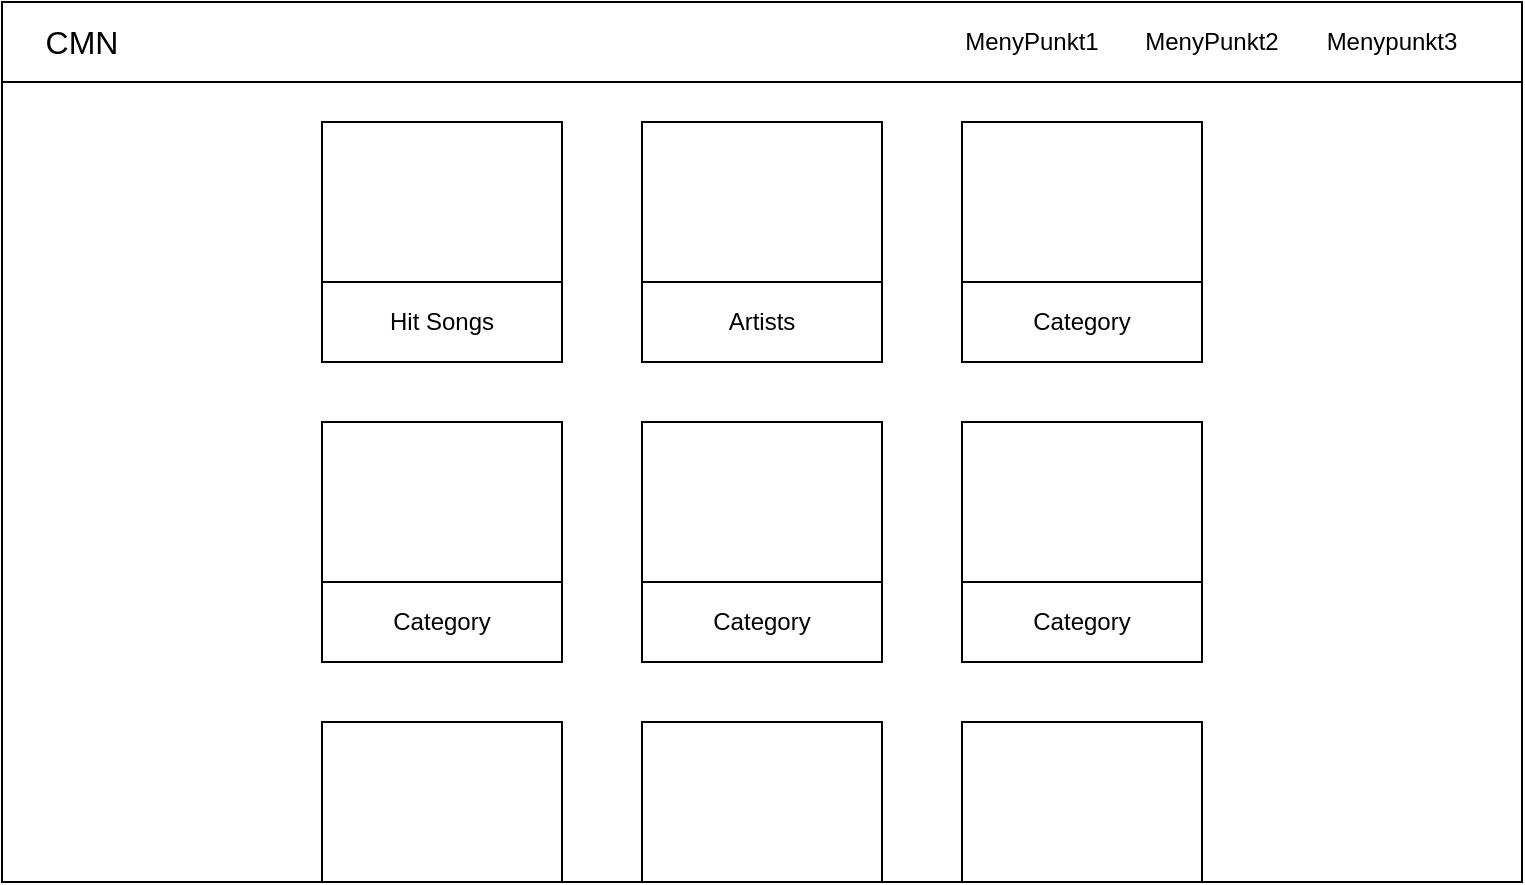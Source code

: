 <mxfile version="15.2.2" type="device"><diagram id="FpLfvGY2y6bisr2QhjPP" name="Page-1"><mxGraphModel dx="976" dy="619" grid="1" gridSize="10" guides="1" tooltips="1" connect="1" arrows="1" fold="1" page="1" pageScale="1" pageWidth="827" pageHeight="1169" math="0" shadow="0"><root><mxCell id="0"/><mxCell id="1" parent="0"/><mxCell id="VOAiiT4rFAhRIrcqMZqm-1" value="" style="rounded=0;whiteSpace=wrap;html=1;" parent="1" vertex="1"><mxGeometry x="40" y="40" width="760" height="440" as="geometry"/></mxCell><mxCell id="VOAiiT4rFAhRIrcqMZqm-2" value="" style="rounded=0;whiteSpace=wrap;html=1;" parent="1" vertex="1"><mxGeometry x="40" y="40" width="760" height="40" as="geometry"/></mxCell><mxCell id="VOAiiT4rFAhRIrcqMZqm-3" value="CMN" style="text;html=1;strokeColor=none;fillColor=none;align=center;verticalAlign=middle;whiteSpace=wrap;rounded=0;fontSize=16;" parent="1" vertex="1"><mxGeometry x="60" y="50" width="40" height="20" as="geometry"/></mxCell><mxCell id="wnXY8_ZhjkqCECzz8skH-8" value="" style="group" parent="1" vertex="1" connectable="0"><mxGeometry x="200" y="100" width="120" height="120" as="geometry"/></mxCell><mxCell id="wnXY8_ZhjkqCECzz8skH-2" value="" style="rounded=0;whiteSpace=wrap;html=1;" parent="wnXY8_ZhjkqCECzz8skH-8" vertex="1"><mxGeometry width="120" height="120" as="geometry"/></mxCell><mxCell id="wnXY8_ZhjkqCECzz8skH-3" value="" style="rounded=0;whiteSpace=wrap;html=1;" parent="wnXY8_ZhjkqCECzz8skH-8" vertex="1"><mxGeometry y="80" width="120" height="40" as="geometry"/></mxCell><mxCell id="wnXY8_ZhjkqCECzz8skH-4" value="Hit Songs" style="text;html=1;strokeColor=none;fillColor=none;align=center;verticalAlign=middle;whiteSpace=wrap;rounded=0;" parent="wnXY8_ZhjkqCECzz8skH-8" vertex="1"><mxGeometry x="10" y="90" width="100" height="20" as="geometry"/></mxCell><mxCell id="wnXY8_ZhjkqCECzz8skH-5" value="" style="shape=image;html=1;verticalAlign=top;verticalLabelPosition=bottom;labelBackgroundColor=#ffffff;imageAspect=0;aspect=fixed;image=https://cdn0.iconfinder.com/data/icons/set-app-incredibles/24/Image-01-128.png" parent="wnXY8_ZhjkqCECzz8skH-8" vertex="1"><mxGeometry x="45" y="30" width="30" height="30" as="geometry"/></mxCell><mxCell id="wnXY8_ZhjkqCECzz8skH-10" value="" style="group" parent="1" vertex="1" connectable="0"><mxGeometry x="200" y="250" width="120" height="120" as="geometry"/></mxCell><mxCell id="wnXY8_ZhjkqCECzz8skH-11" value="" style="rounded=0;whiteSpace=wrap;html=1;" parent="wnXY8_ZhjkqCECzz8skH-10" vertex="1"><mxGeometry width="120" height="120" as="geometry"/></mxCell><mxCell id="wnXY8_ZhjkqCECzz8skH-12" value="" style="rounded=0;whiteSpace=wrap;html=1;" parent="wnXY8_ZhjkqCECzz8skH-10" vertex="1"><mxGeometry y="80" width="120" height="40" as="geometry"/></mxCell><mxCell id="wnXY8_ZhjkqCECzz8skH-13" value="Category" style="text;html=1;strokeColor=none;fillColor=none;align=center;verticalAlign=middle;whiteSpace=wrap;rounded=0;" parent="wnXY8_ZhjkqCECzz8skH-10" vertex="1"><mxGeometry x="10" y="90" width="100" height="20" as="geometry"/></mxCell><mxCell id="wnXY8_ZhjkqCECzz8skH-14" value="" style="shape=image;html=1;verticalAlign=top;verticalLabelPosition=bottom;labelBackgroundColor=#ffffff;imageAspect=0;aspect=fixed;image=https://cdn0.iconfinder.com/data/icons/set-app-incredibles/24/Image-01-128.png" parent="wnXY8_ZhjkqCECzz8skH-10" vertex="1"><mxGeometry x="45" y="30" width="30" height="30" as="geometry"/></mxCell><mxCell id="wnXY8_ZhjkqCECzz8skH-15" value="" style="group" parent="1" vertex="1" connectable="0"><mxGeometry x="360" y="250" width="120" height="120" as="geometry"/></mxCell><mxCell id="wnXY8_ZhjkqCECzz8skH-16" value="" style="rounded=0;whiteSpace=wrap;html=1;" parent="wnXY8_ZhjkqCECzz8skH-15" vertex="1"><mxGeometry width="120" height="120" as="geometry"/></mxCell><mxCell id="wnXY8_ZhjkqCECzz8skH-17" value="" style="rounded=0;whiteSpace=wrap;html=1;" parent="wnXY8_ZhjkqCECzz8skH-15" vertex="1"><mxGeometry y="80" width="120" height="40" as="geometry"/></mxCell><mxCell id="wnXY8_ZhjkqCECzz8skH-18" value="Category" style="text;html=1;strokeColor=none;fillColor=none;align=center;verticalAlign=middle;whiteSpace=wrap;rounded=0;" parent="wnXY8_ZhjkqCECzz8skH-15" vertex="1"><mxGeometry x="10" y="90" width="100" height="20" as="geometry"/></mxCell><mxCell id="wnXY8_ZhjkqCECzz8skH-19" value="" style="shape=image;html=1;verticalAlign=top;verticalLabelPosition=bottom;labelBackgroundColor=#ffffff;imageAspect=0;aspect=fixed;image=https://cdn0.iconfinder.com/data/icons/set-app-incredibles/24/Image-01-128.png" parent="wnXY8_ZhjkqCECzz8skH-15" vertex="1"><mxGeometry x="45" y="30" width="30" height="30" as="geometry"/></mxCell><mxCell id="wnXY8_ZhjkqCECzz8skH-20" value="" style="group" parent="1" vertex="1" connectable="0"><mxGeometry x="360" y="100" width="120" height="120" as="geometry"/></mxCell><mxCell id="wnXY8_ZhjkqCECzz8skH-21" value="" style="rounded=0;whiteSpace=wrap;html=1;" parent="wnXY8_ZhjkqCECzz8skH-20" vertex="1"><mxGeometry width="120" height="120" as="geometry"/></mxCell><mxCell id="wnXY8_ZhjkqCECzz8skH-22" value="" style="rounded=0;whiteSpace=wrap;html=1;" parent="wnXY8_ZhjkqCECzz8skH-20" vertex="1"><mxGeometry y="80" width="120" height="40" as="geometry"/></mxCell><mxCell id="wnXY8_ZhjkqCECzz8skH-23" value="Artists" style="text;html=1;strokeColor=none;fillColor=none;align=center;verticalAlign=middle;whiteSpace=wrap;rounded=0;" parent="wnXY8_ZhjkqCECzz8skH-20" vertex="1"><mxGeometry x="10" y="90" width="100" height="20" as="geometry"/></mxCell><mxCell id="wnXY8_ZhjkqCECzz8skH-24" value="" style="shape=image;html=1;verticalAlign=top;verticalLabelPosition=bottom;labelBackgroundColor=#ffffff;imageAspect=0;aspect=fixed;image=https://cdn0.iconfinder.com/data/icons/set-app-incredibles/24/Image-01-128.png" parent="wnXY8_ZhjkqCECzz8skH-20" vertex="1"><mxGeometry x="45" y="30" width="30" height="30" as="geometry"/></mxCell><mxCell id="wnXY8_ZhjkqCECzz8skH-25" value="" style="group" parent="1" vertex="1" connectable="0"><mxGeometry x="520" y="100" width="120" height="120" as="geometry"/></mxCell><mxCell id="wnXY8_ZhjkqCECzz8skH-26" value="" style="rounded=0;whiteSpace=wrap;html=1;" parent="wnXY8_ZhjkqCECzz8skH-25" vertex="1"><mxGeometry width="120" height="120" as="geometry"/></mxCell><mxCell id="wnXY8_ZhjkqCECzz8skH-27" value="" style="rounded=0;whiteSpace=wrap;html=1;" parent="wnXY8_ZhjkqCECzz8skH-25" vertex="1"><mxGeometry y="80" width="120" height="40" as="geometry"/></mxCell><mxCell id="wnXY8_ZhjkqCECzz8skH-28" value="Category" style="text;html=1;strokeColor=none;fillColor=none;align=center;verticalAlign=middle;whiteSpace=wrap;rounded=0;" parent="wnXY8_ZhjkqCECzz8skH-25" vertex="1"><mxGeometry x="10" y="90" width="100" height="20" as="geometry"/></mxCell><mxCell id="wnXY8_ZhjkqCECzz8skH-29" value="" style="shape=image;html=1;verticalAlign=top;verticalLabelPosition=bottom;labelBackgroundColor=#ffffff;imageAspect=0;aspect=fixed;image=https://cdn0.iconfinder.com/data/icons/set-app-incredibles/24/Image-01-128.png" parent="wnXY8_ZhjkqCECzz8skH-25" vertex="1"><mxGeometry x="45" y="30" width="30" height="30" as="geometry"/></mxCell><mxCell id="wnXY8_ZhjkqCECzz8skH-30" value="" style="group" parent="1" vertex="1" connectable="0"><mxGeometry x="520" y="250" width="120" height="120" as="geometry"/></mxCell><mxCell id="wnXY8_ZhjkqCECzz8skH-31" value="" style="rounded=0;whiteSpace=wrap;html=1;" parent="wnXY8_ZhjkqCECzz8skH-30" vertex="1"><mxGeometry width="120" height="120" as="geometry"/></mxCell><mxCell id="wnXY8_ZhjkqCECzz8skH-32" value="" style="rounded=0;whiteSpace=wrap;html=1;" parent="wnXY8_ZhjkqCECzz8skH-30" vertex="1"><mxGeometry y="80" width="120" height="40" as="geometry"/></mxCell><mxCell id="wnXY8_ZhjkqCECzz8skH-33" value="Category" style="text;html=1;strokeColor=none;fillColor=none;align=center;verticalAlign=middle;whiteSpace=wrap;rounded=0;" parent="wnXY8_ZhjkqCECzz8skH-30" vertex="1"><mxGeometry x="10" y="90" width="100" height="20" as="geometry"/></mxCell><mxCell id="wnXY8_ZhjkqCECzz8skH-34" value="" style="shape=image;html=1;verticalAlign=top;verticalLabelPosition=bottom;labelBackgroundColor=#ffffff;imageAspect=0;aspect=fixed;image=https://cdn0.iconfinder.com/data/icons/set-app-incredibles/24/Image-01-128.png" parent="wnXY8_ZhjkqCECzz8skH-30" vertex="1"><mxGeometry x="45" y="30" width="30" height="30" as="geometry"/></mxCell><mxCell id="wnXY8_ZhjkqCECzz8skH-35" value="" style="group" parent="1" vertex="1" connectable="0"><mxGeometry x="200" y="400" width="120" height="80" as="geometry"/></mxCell><mxCell id="wnXY8_ZhjkqCECzz8skH-36" value="" style="rounded=0;whiteSpace=wrap;html=1;fontStyle=4" parent="wnXY8_ZhjkqCECzz8skH-35" vertex="1"><mxGeometry width="120" height="80" as="geometry"/></mxCell><mxCell id="wnXY8_ZhjkqCECzz8skH-39" value="" style="shape=image;html=1;verticalAlign=top;verticalLabelPosition=bottom;labelBackgroundColor=#ffffff;imageAspect=0;aspect=fixed;image=https://cdn0.iconfinder.com/data/icons/set-app-incredibles/24/Image-01-128.png;fontStyle=4" parent="wnXY8_ZhjkqCECzz8skH-35" vertex="1"><mxGeometry x="45" y="25" width="30" height="30" as="geometry"/></mxCell><mxCell id="wnXY8_ZhjkqCECzz8skH-50" value="" style="group" parent="1" vertex="1" connectable="0"><mxGeometry x="360" y="400" width="120" height="80" as="geometry"/></mxCell><mxCell id="wnXY8_ZhjkqCECzz8skH-51" value="" style="rounded=0;whiteSpace=wrap;html=1;fontStyle=4" parent="wnXY8_ZhjkqCECzz8skH-50" vertex="1"><mxGeometry width="120" height="80" as="geometry"/></mxCell><mxCell id="wnXY8_ZhjkqCECzz8skH-52" value="" style="shape=image;html=1;verticalAlign=top;verticalLabelPosition=bottom;labelBackgroundColor=#ffffff;imageAspect=0;aspect=fixed;image=https://cdn0.iconfinder.com/data/icons/set-app-incredibles/24/Image-01-128.png;fontStyle=4" parent="wnXY8_ZhjkqCECzz8skH-50" vertex="1"><mxGeometry x="45" y="25" width="30" height="30" as="geometry"/></mxCell><mxCell id="wnXY8_ZhjkqCECzz8skH-53" value="" style="group" parent="1" vertex="1" connectable="0"><mxGeometry x="520" y="400" width="120" height="80" as="geometry"/></mxCell><mxCell id="wnXY8_ZhjkqCECzz8skH-54" value="" style="rounded=0;whiteSpace=wrap;html=1;fontStyle=4" parent="wnXY8_ZhjkqCECzz8skH-53" vertex="1"><mxGeometry width="120" height="80" as="geometry"/></mxCell><mxCell id="wnXY8_ZhjkqCECzz8skH-55" value="" style="shape=image;html=1;verticalAlign=top;verticalLabelPosition=bottom;labelBackgroundColor=#ffffff;imageAspect=0;aspect=fixed;image=https://cdn0.iconfinder.com/data/icons/set-app-incredibles/24/Image-01-128.png;fontStyle=4" parent="wnXY8_ZhjkqCECzz8skH-53" vertex="1"><mxGeometry x="45" y="25" width="30" height="30" as="geometry"/></mxCell><mxCell id="_I1kwGrFGnyH2I6oYm-j-2" value="MenyPunkt1" style="text;html=1;strokeColor=none;fillColor=none;align=center;verticalAlign=middle;whiteSpace=wrap;rounded=0;" vertex="1" parent="1"><mxGeometry x="510" y="50" width="90" height="20" as="geometry"/></mxCell><mxCell id="_I1kwGrFGnyH2I6oYm-j-3" value="MenyPunkt2" style="text;html=1;strokeColor=none;fillColor=none;align=center;verticalAlign=middle;whiteSpace=wrap;rounded=0;" vertex="1" parent="1"><mxGeometry x="600" y="50" width="90" height="20" as="geometry"/></mxCell><mxCell id="_I1kwGrFGnyH2I6oYm-j-4" value="Menypunkt3" style="text;html=1;strokeColor=none;fillColor=none;align=center;verticalAlign=middle;whiteSpace=wrap;rounded=0;" vertex="1" parent="1"><mxGeometry x="690" y="50" width="90" height="20" as="geometry"/></mxCell></root></mxGraphModel></diagram></mxfile>